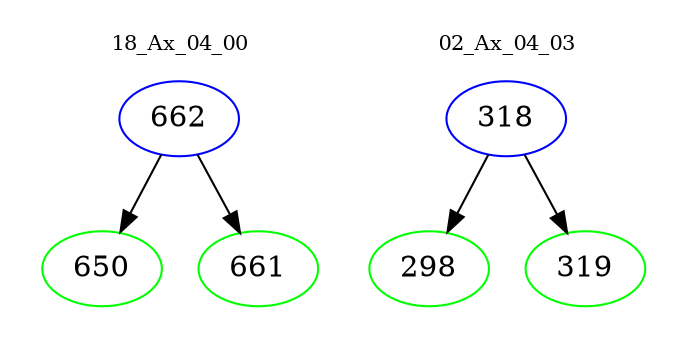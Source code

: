 digraph{
subgraph cluster_0 {
color = white
label = "18_Ax_04_00";
fontsize=10;
T0_662 [label="662", color="blue"]
T0_662 -> T0_650 [color="black"]
T0_650 [label="650", color="green"]
T0_662 -> T0_661 [color="black"]
T0_661 [label="661", color="green"]
}
subgraph cluster_1 {
color = white
label = "02_Ax_04_03";
fontsize=10;
T1_318 [label="318", color="blue"]
T1_318 -> T1_298 [color="black"]
T1_298 [label="298", color="green"]
T1_318 -> T1_319 [color="black"]
T1_319 [label="319", color="green"]
}
}
